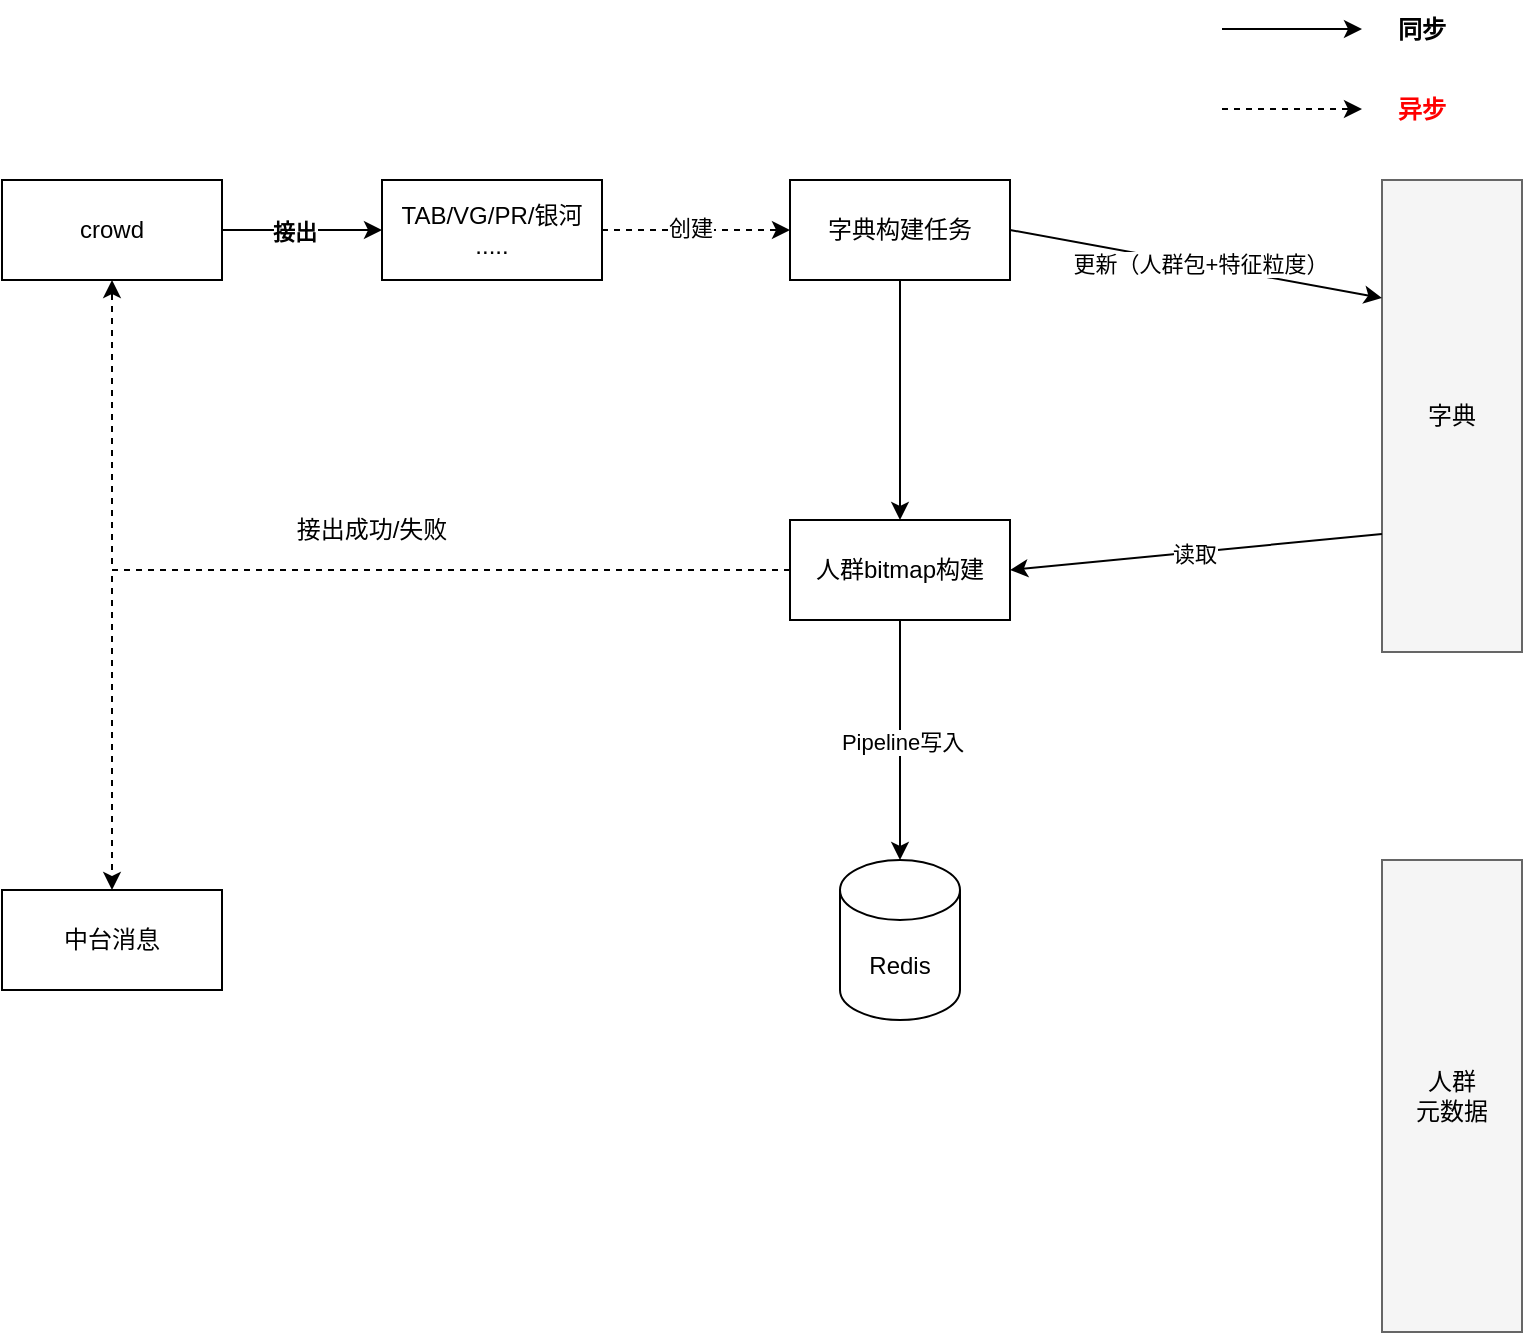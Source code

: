 <mxfile version="20.1.1" type="github">
  <diagram id="nBP5FJJqFruhItfetFmz" name="Page-1">
    <mxGraphModel dx="2076" dy="809" grid="1" gridSize="10" guides="1" tooltips="1" connect="1" arrows="1" fold="1" page="1" pageScale="1" pageWidth="827" pageHeight="1169" math="0" shadow="0">
      <root>
        <mxCell id="0" />
        <mxCell id="1" parent="0" />
        <mxCell id="qozwdUGB5FvsB3uEtykQ-3" value="" style="edgeStyle=orthogonalEdgeStyle;rounded=0;orthogonalLoop=1;jettySize=auto;html=1;" edge="1" parent="1" source="qozwdUGB5FvsB3uEtykQ-1" target="qozwdUGB5FvsB3uEtykQ-2">
          <mxGeometry relative="1" as="geometry" />
        </mxCell>
        <mxCell id="qozwdUGB5FvsB3uEtykQ-4" value="&lt;b&gt;接出&lt;/b&gt;" style="edgeLabel;html=1;align=center;verticalAlign=middle;resizable=0;points=[];" vertex="1" connectable="0" parent="qozwdUGB5FvsB3uEtykQ-3">
          <mxGeometry x="-0.1" y="-1" relative="1" as="geometry">
            <mxPoint as="offset" />
          </mxGeometry>
        </mxCell>
        <mxCell id="qozwdUGB5FvsB3uEtykQ-1" value="crowd" style="rounded=0;whiteSpace=wrap;html=1;" vertex="1" parent="1">
          <mxGeometry x="-90" y="290" width="110" height="50" as="geometry" />
        </mxCell>
        <mxCell id="qozwdUGB5FvsB3uEtykQ-11" value="" style="edgeStyle=orthogonalEdgeStyle;rounded=0;orthogonalLoop=1;jettySize=auto;html=1;fontColor=#000000;dashed=1;" edge="1" parent="1" source="qozwdUGB5FvsB3uEtykQ-2" target="qozwdUGB5FvsB3uEtykQ-10">
          <mxGeometry relative="1" as="geometry" />
        </mxCell>
        <mxCell id="qozwdUGB5FvsB3uEtykQ-14" value="创建" style="edgeLabel;html=1;align=center;verticalAlign=middle;resizable=0;points=[];fontColor=#000000;" vertex="1" connectable="0" parent="qozwdUGB5FvsB3uEtykQ-11">
          <mxGeometry x="-0.064" y="1" relative="1" as="geometry">
            <mxPoint as="offset" />
          </mxGeometry>
        </mxCell>
        <mxCell id="qozwdUGB5FvsB3uEtykQ-2" value="TAB/VG/PR/银河&lt;br&gt;....." style="rounded=0;whiteSpace=wrap;html=1;" vertex="1" parent="1">
          <mxGeometry x="100" y="290" width="110" height="50" as="geometry" />
        </mxCell>
        <mxCell id="qozwdUGB5FvsB3uEtykQ-9" value="&lt;font style=&quot;&quot; color=&quot;#000000&quot;&gt;字典&lt;/font&gt;" style="rounded=0;whiteSpace=wrap;html=1;fontColor=#333333;fillColor=#f5f5f5;strokeColor=#666666;" vertex="1" parent="1">
          <mxGeometry x="600" y="290" width="70" height="236" as="geometry" />
        </mxCell>
        <mxCell id="qozwdUGB5FvsB3uEtykQ-13" value="" style="edgeStyle=orthogonalEdgeStyle;rounded=0;orthogonalLoop=1;jettySize=auto;html=1;fontColor=#000000;" edge="1" parent="1" source="qozwdUGB5FvsB3uEtykQ-10" target="qozwdUGB5FvsB3uEtykQ-12">
          <mxGeometry relative="1" as="geometry" />
        </mxCell>
        <mxCell id="qozwdUGB5FvsB3uEtykQ-10" value="字典构建任务" style="rounded=0;whiteSpace=wrap;html=1;" vertex="1" parent="1">
          <mxGeometry x="304" y="290" width="110" height="50" as="geometry" />
        </mxCell>
        <mxCell id="qozwdUGB5FvsB3uEtykQ-12" value="人群bitmap构建" style="rounded=0;whiteSpace=wrap;html=1;" vertex="1" parent="1">
          <mxGeometry x="304" y="460" width="110" height="50" as="geometry" />
        </mxCell>
        <mxCell id="qozwdUGB5FvsB3uEtykQ-15" value="" style="endArrow=classic;html=1;rounded=0;fontColor=#000000;entryX=0;entryY=0.25;entryDx=0;entryDy=0;exitX=1;exitY=0.5;exitDx=0;exitDy=0;" edge="1" parent="1" source="qozwdUGB5FvsB3uEtykQ-10" target="qozwdUGB5FvsB3uEtykQ-9">
          <mxGeometry width="50" height="50" relative="1" as="geometry">
            <mxPoint x="360" y="240" as="sourcePoint" />
            <mxPoint x="410" y="190" as="targetPoint" />
          </mxGeometry>
        </mxCell>
        <mxCell id="qozwdUGB5FvsB3uEtykQ-17" value="更新（人群包+特征粒度）" style="edgeLabel;html=1;align=center;verticalAlign=middle;resizable=0;points=[];fontColor=#000000;" vertex="1" connectable="0" parent="qozwdUGB5FvsB3uEtykQ-15">
          <mxGeometry x="0.015" y="1" relative="1" as="geometry">
            <mxPoint as="offset" />
          </mxGeometry>
        </mxCell>
        <mxCell id="qozwdUGB5FvsB3uEtykQ-18" value="" style="endArrow=classic;html=1;rounded=0;fontColor=#000000;entryX=1;entryY=0.5;entryDx=0;entryDy=0;exitX=0;exitY=0.75;exitDx=0;exitDy=0;" edge="1" parent="1" source="qozwdUGB5FvsB3uEtykQ-9" target="qozwdUGB5FvsB3uEtykQ-12">
          <mxGeometry width="50" height="50" relative="1" as="geometry">
            <mxPoint x="424" y="325" as="sourcePoint" />
            <mxPoint x="610" y="324" as="targetPoint" />
          </mxGeometry>
        </mxCell>
        <mxCell id="qozwdUGB5FvsB3uEtykQ-19" value="读取" style="edgeLabel;html=1;align=center;verticalAlign=middle;resizable=0;points=[];fontColor=#000000;" vertex="1" connectable="0" parent="qozwdUGB5FvsB3uEtykQ-18">
          <mxGeometry x="0.015" y="1" relative="1" as="geometry">
            <mxPoint as="offset" />
          </mxGeometry>
        </mxCell>
        <mxCell id="qozwdUGB5FvsB3uEtykQ-21" value="Redis" style="shape=cylinder3;whiteSpace=wrap;html=1;boundedLbl=1;backgroundOutline=1;size=15;fontColor=#000000;" vertex="1" parent="1">
          <mxGeometry x="329" y="630" width="60" height="80" as="geometry" />
        </mxCell>
        <mxCell id="qozwdUGB5FvsB3uEtykQ-22" value="" style="endArrow=classic;html=1;rounded=0;fontColor=#000000;entryX=0.5;entryY=0;entryDx=0;entryDy=0;exitX=0.5;exitY=1;exitDx=0;exitDy=0;entryPerimeter=0;" edge="1" parent="1" source="qozwdUGB5FvsB3uEtykQ-12" target="qozwdUGB5FvsB3uEtykQ-21">
          <mxGeometry width="50" height="50" relative="1" as="geometry">
            <mxPoint x="610" y="467" as="sourcePoint" />
            <mxPoint x="424" y="495" as="targetPoint" />
          </mxGeometry>
        </mxCell>
        <mxCell id="qozwdUGB5FvsB3uEtykQ-23" value="Pipeline写入" style="edgeLabel;html=1;align=center;verticalAlign=middle;resizable=0;points=[];fontColor=#000000;" vertex="1" connectable="0" parent="qozwdUGB5FvsB3uEtykQ-22">
          <mxGeometry x="0.015" y="1" relative="1" as="geometry">
            <mxPoint as="offset" />
          </mxGeometry>
        </mxCell>
        <mxCell id="qozwdUGB5FvsB3uEtykQ-24" value="" style="edgeStyle=orthogonalEdgeStyle;rounded=0;orthogonalLoop=1;jettySize=auto;html=1;fontColor=#000000;dashed=1;exitX=0;exitY=0.5;exitDx=0;exitDy=0;entryX=0.5;entryY=1;entryDx=0;entryDy=0;" edge="1" parent="1" source="qozwdUGB5FvsB3uEtykQ-12" target="qozwdUGB5FvsB3uEtykQ-1">
          <mxGeometry relative="1" as="geometry">
            <mxPoint x="220" y="325" as="sourcePoint" />
            <mxPoint x="314" y="325" as="targetPoint" />
          </mxGeometry>
        </mxCell>
        <mxCell id="qozwdUGB5FvsB3uEtykQ-27" value="中台消息" style="rounded=0;whiteSpace=wrap;html=1;" vertex="1" parent="1">
          <mxGeometry x="-90" y="645" width="110" height="50" as="geometry" />
        </mxCell>
        <mxCell id="qozwdUGB5FvsB3uEtykQ-28" value="" style="edgeStyle=orthogonalEdgeStyle;rounded=0;orthogonalLoop=1;jettySize=auto;html=1;fontColor=#000000;dashed=1;exitX=0;exitY=0.5;exitDx=0;exitDy=0;entryX=0.5;entryY=0;entryDx=0;entryDy=0;" edge="1" parent="1" source="qozwdUGB5FvsB3uEtykQ-12" target="qozwdUGB5FvsB3uEtykQ-27">
          <mxGeometry relative="1" as="geometry">
            <mxPoint x="314" y="495" as="sourcePoint" />
            <mxPoint x="-25" y="350" as="targetPoint" />
          </mxGeometry>
        </mxCell>
        <mxCell id="qozwdUGB5FvsB3uEtykQ-30" value="" style="group" vertex="1" connectable="0" parent="1">
          <mxGeometry x="520" y="200" width="130" height="70" as="geometry" />
        </mxCell>
        <mxCell id="qozwdUGB5FvsB3uEtykQ-5" value="" style="endArrow=classic;html=1;rounded=0;fontStyle=1" edge="1" parent="qozwdUGB5FvsB3uEtykQ-30">
          <mxGeometry width="50" height="50" relative="1" as="geometry">
            <mxPoint y="14.5" as="sourcePoint" />
            <mxPoint x="70" y="14.5" as="targetPoint" />
          </mxGeometry>
        </mxCell>
        <mxCell id="qozwdUGB5FvsB3uEtykQ-6" value="" style="endArrow=classic;html=1;rounded=0;dashed=1;fontStyle=1" edge="1" parent="qozwdUGB5FvsB3uEtykQ-30">
          <mxGeometry width="50" height="50" relative="1" as="geometry">
            <mxPoint y="54.5" as="sourcePoint" />
            <mxPoint x="70" y="54.5" as="targetPoint" />
          </mxGeometry>
        </mxCell>
        <mxCell id="qozwdUGB5FvsB3uEtykQ-7" value="同步" style="text;html=1;strokeColor=none;fillColor=none;align=center;verticalAlign=middle;whiteSpace=wrap;rounded=0;fontStyle=1" vertex="1" parent="qozwdUGB5FvsB3uEtykQ-30">
          <mxGeometry x="70" width="60" height="30" as="geometry" />
        </mxCell>
        <mxCell id="qozwdUGB5FvsB3uEtykQ-8" value="异步" style="text;html=1;strokeColor=none;fillColor=none;align=center;verticalAlign=middle;whiteSpace=wrap;rounded=0;fontStyle=1;fontColor=#FF0000;" vertex="1" parent="qozwdUGB5FvsB3uEtykQ-30">
          <mxGeometry x="70" y="40" width="60" height="30" as="geometry" />
        </mxCell>
        <mxCell id="qozwdUGB5FvsB3uEtykQ-34" value="接出成功/失败" style="text;html=1;strokeColor=none;fillColor=none;align=center;verticalAlign=middle;whiteSpace=wrap;rounded=0;fontColor=#000000;" vertex="1" parent="1">
          <mxGeometry x="50" y="450" width="90" height="30" as="geometry" />
        </mxCell>
        <mxCell id="qozwdUGB5FvsB3uEtykQ-36" value="&lt;font style=&quot;&quot; color=&quot;#000000&quot;&gt;人群&lt;br&gt;元数据&lt;/font&gt;" style="rounded=0;whiteSpace=wrap;html=1;fontColor=#333333;fillColor=#f5f5f5;strokeColor=#666666;" vertex="1" parent="1">
          <mxGeometry x="600" y="630" width="70" height="236" as="geometry" />
        </mxCell>
      </root>
    </mxGraphModel>
  </diagram>
</mxfile>
